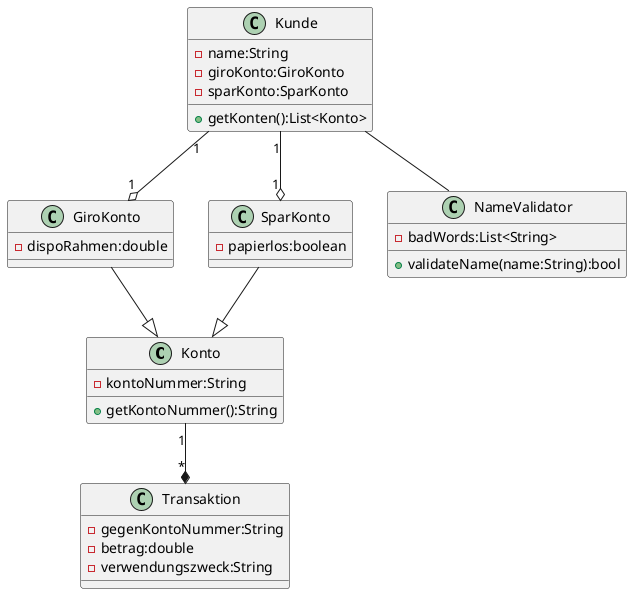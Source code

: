 @startuml

class Konto {
-kontoNummer:String
+getKontoNummer():String
}

class GiroKonto {
-dispoRahmen:double
}

class SparKonto {
-papierlos:boolean
}

class Transaktion {
-gegenKontoNummer:String
-betrag:double
-verwendungszweck:String
}

class Kunde {
-name:String
-giroKonto:GiroKonto
-sparKonto:SparKonto
+getKonten():List<Konto>
}

class NameValidator {
-badWords:List<String>
+validateName(name:String):bool
}

Konto "1" --* "*" Transaktion
GiroKonto--|>Konto
SparKonto--|>Konto
Kunde "1" --o "1" GiroKonto
Kunde "1" --o "1" SparKonto
Kunde -- NameValidator

@enduml